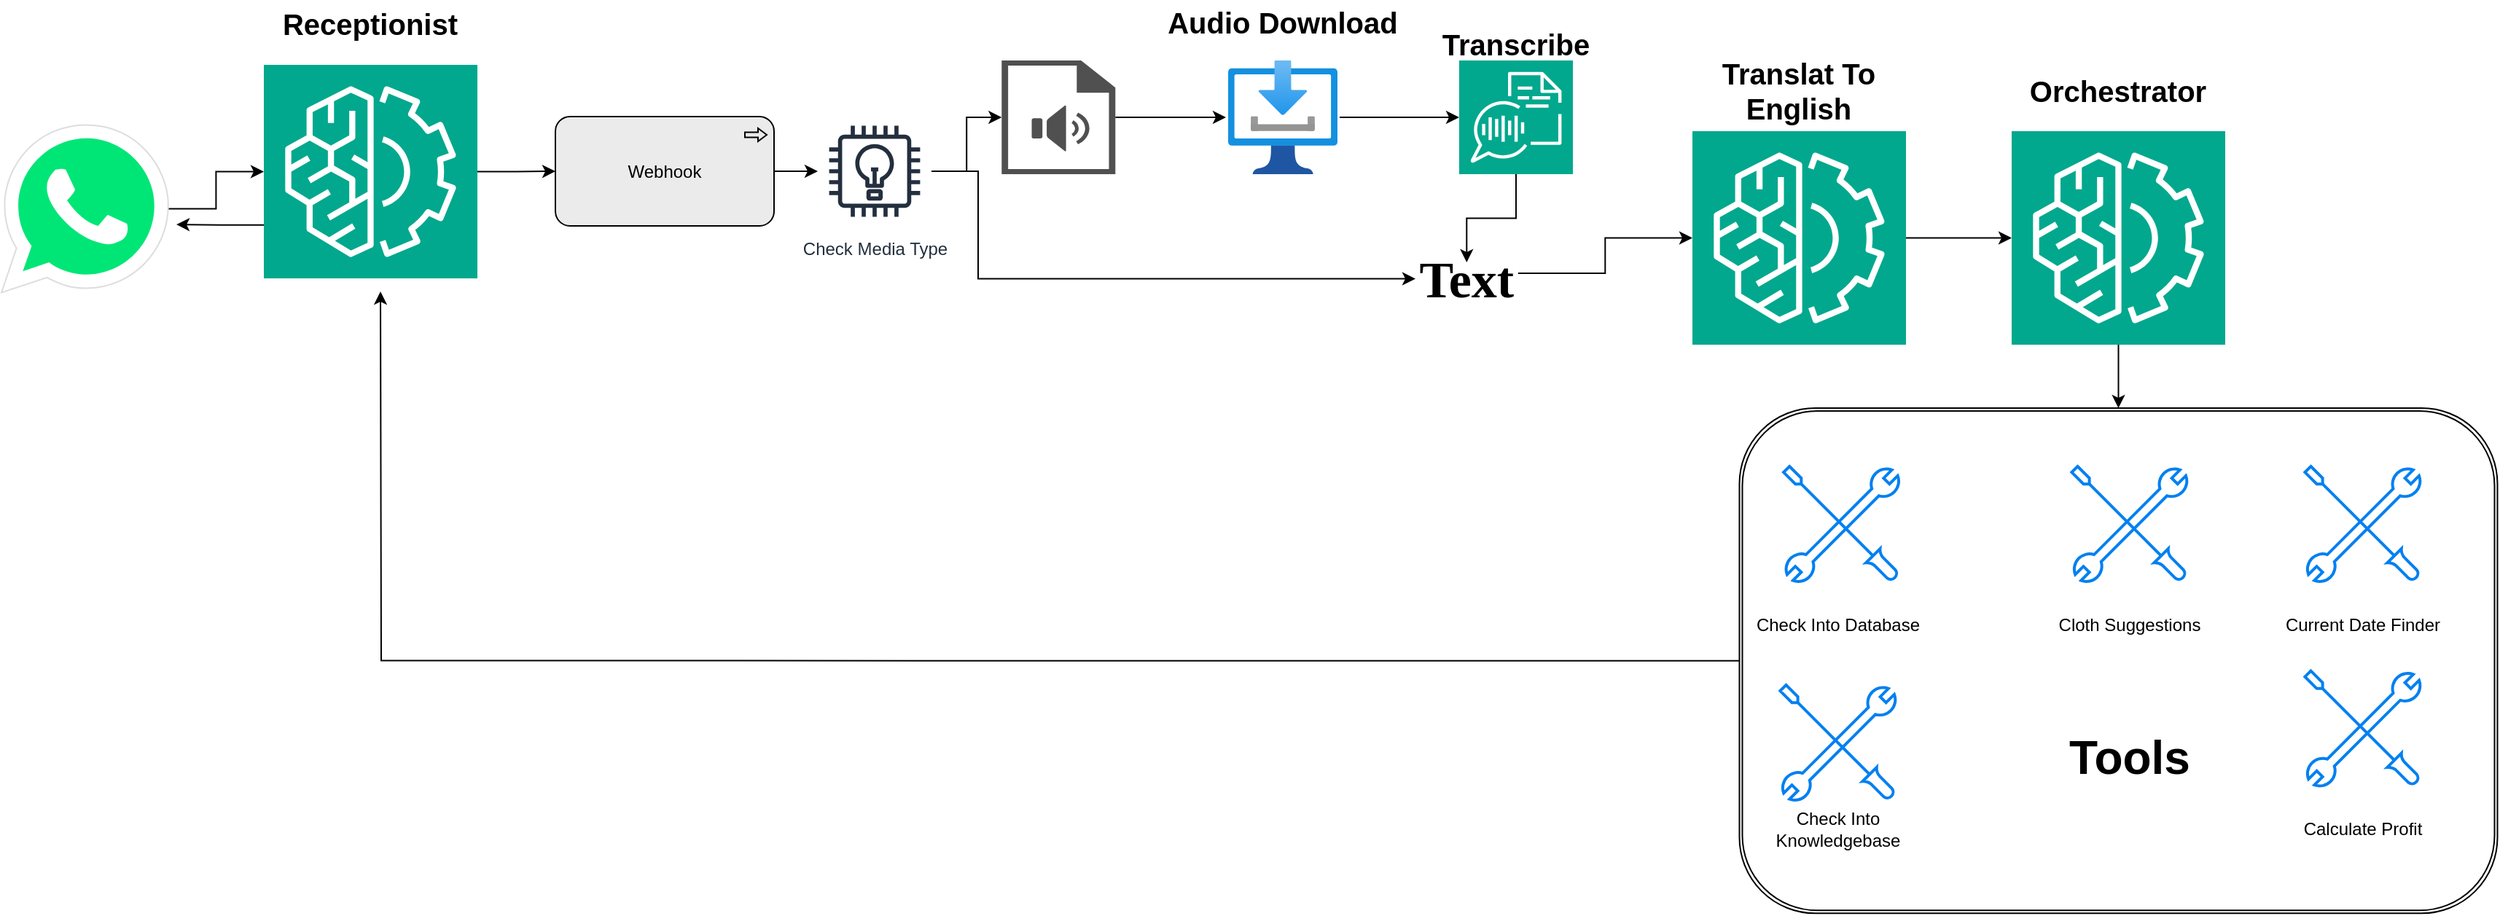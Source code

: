 <mxfile version="27.0.5">
  <diagram name="Page-1" id="xwmak-5hA3XtwqWL4nyW">
    <mxGraphModel dx="2745" dy="1138" grid="1" gridSize="10" guides="1" tooltips="1" connect="1" arrows="1" fold="1" page="1" pageScale="1" pageWidth="850" pageHeight="1100" math="0" shadow="0">
      <root>
        <mxCell id="0" />
        <mxCell id="1" parent="0" />
        <mxCell id="NSt6wr-jq1v2aIfcaAT3-144" value="" style="edgeStyle=orthogonalEdgeStyle;rounded=0;orthogonalLoop=1;jettySize=auto;html=1;" edge="1" parent="1" source="NSt6wr-jq1v2aIfcaAT3-1" target="NSt6wr-jq1v2aIfcaAT3-136">
          <mxGeometry relative="1" as="geometry" />
        </mxCell>
        <mxCell id="NSt6wr-jq1v2aIfcaAT3-1" value="" style="dashed=0;outlineConnect=0;html=1;align=center;labelPosition=center;verticalLabelPosition=bottom;verticalAlign=top;shape=mxgraph.weblogos.whatsapp;fillColor=#00E676;strokeColor=#dddddd" vertex="1" parent="1">
          <mxGeometry x="-250" y="175.74" width="114.4" height="115.02" as="geometry" />
        </mxCell>
        <mxCell id="NSt6wr-jq1v2aIfcaAT3-94" style="edgeStyle=orthogonalEdgeStyle;rounded=0;orthogonalLoop=1;jettySize=auto;html=1;exitX=1;exitY=0.5;exitDx=0;exitDy=0;exitPerimeter=0;" edge="1" parent="1" source="NSt6wr-jq1v2aIfcaAT3-5" target="NSt6wr-jq1v2aIfcaAT3-6">
          <mxGeometry relative="1" as="geometry" />
        </mxCell>
        <mxCell id="NSt6wr-jq1v2aIfcaAT3-5" value="Webhook" style="html=1;outlineConnect=0;whiteSpace=wrap;fillColor=#EBEBEB;shape=mxgraph.archimate3.application;appType=proc;archiType=rounded;" vertex="1" parent="1">
          <mxGeometry x="130" y="170" width="150" height="75" as="geometry" />
        </mxCell>
        <mxCell id="NSt6wr-jq1v2aIfcaAT3-9" value="" style="edgeStyle=orthogonalEdgeStyle;rounded=0;orthogonalLoop=1;jettySize=auto;html=1;" edge="1" parent="1" source="NSt6wr-jq1v2aIfcaAT3-6" target="NSt6wr-jq1v2aIfcaAT3-8">
          <mxGeometry relative="1" as="geometry" />
        </mxCell>
        <mxCell id="NSt6wr-jq1v2aIfcaAT3-15" style="edgeStyle=orthogonalEdgeStyle;rounded=0;orthogonalLoop=1;jettySize=auto;html=1;entryX=0;entryY=0.75;entryDx=0;entryDy=0;" edge="1" parent="1" source="NSt6wr-jq1v2aIfcaAT3-6" target="NSt6wr-jq1v2aIfcaAT3-10">
          <mxGeometry relative="1" as="geometry">
            <Array as="points">
              <mxPoint x="420" y="207" />
              <mxPoint x="420" y="281" />
            </Array>
          </mxGeometry>
        </mxCell>
        <mxCell id="NSt6wr-jq1v2aIfcaAT3-6" value="Check Media Type" style="sketch=0;outlineConnect=0;fontColor=#232F3E;gradientColor=none;strokeColor=#232F3E;fillColor=#ffffff;dashed=0;verticalLabelPosition=bottom;verticalAlign=top;align=center;html=1;fontSize=12;fontStyle=0;aspect=fixed;shape=mxgraph.aws4.resourceIcon;resIcon=mxgraph.aws4.lightbulb;" vertex="1" parent="1">
          <mxGeometry x="310" y="168.5" width="78" height="78" as="geometry" />
        </mxCell>
        <mxCell id="NSt6wr-jq1v2aIfcaAT3-18" value="" style="edgeStyle=orthogonalEdgeStyle;rounded=0;orthogonalLoop=1;jettySize=auto;html=1;" edge="1" parent="1" source="NSt6wr-jq1v2aIfcaAT3-8" target="NSt6wr-jq1v2aIfcaAT3-17">
          <mxGeometry relative="1" as="geometry" />
        </mxCell>
        <mxCell id="NSt6wr-jq1v2aIfcaAT3-8" value="" style="sketch=0;pointerEvents=1;shadow=0;dashed=0;html=1;strokeColor=none;fillColor=#505050;labelPosition=center;verticalLabelPosition=bottom;verticalAlign=top;outlineConnect=0;align=center;shape=mxgraph.office.concepts.sound_file;" vertex="1" parent="1">
          <mxGeometry x="436.15" y="131.5" width="78" height="78" as="geometry" />
        </mxCell>
        <mxCell id="NSt6wr-jq1v2aIfcaAT3-127" value="" style="edgeStyle=orthogonalEdgeStyle;rounded=0;orthogonalLoop=1;jettySize=auto;html=1;" edge="1" parent="1" source="NSt6wr-jq1v2aIfcaAT3-10" target="NSt6wr-jq1v2aIfcaAT3-124">
          <mxGeometry relative="1" as="geometry" />
        </mxCell>
        <mxCell id="NSt6wr-jq1v2aIfcaAT3-10" value="Text" style="shape=rect;strokeColor=none;fillColor=default;gradientColor=none;shadow=0;sketch=0;hachureGap=4;pointerEvents=0;fontFamily=Times New Roman;fontSize=35;fontStyle=1" vertex="1" parent="1">
          <mxGeometry x="720" y="270" width="70.29" height="15" as="geometry" />
        </mxCell>
        <mxCell id="NSt6wr-jq1v2aIfcaAT3-23" value="" style="edgeStyle=orthogonalEdgeStyle;rounded=0;orthogonalLoop=1;jettySize=auto;html=1;" edge="1" parent="1" source="NSt6wr-jq1v2aIfcaAT3-17" target="NSt6wr-jq1v2aIfcaAT3-22">
          <mxGeometry relative="1" as="geometry" />
        </mxCell>
        <mxCell id="NSt6wr-jq1v2aIfcaAT3-17" value="" style="image;html=1;points=[];align=center;fontSize=12;image=img/lib/azure2/general/Download.svg;" vertex="1" parent="1">
          <mxGeometry x="590" y="131.5" width="78" height="78" as="geometry" />
        </mxCell>
        <mxCell id="NSt6wr-jq1v2aIfcaAT3-19" value="&lt;font style=&quot;font-size: 20px;&quot;&gt;&lt;b&gt;Audio Download&lt;/b&gt;&lt;/font&gt;" style="text;html=1;align=center;verticalAlign=middle;whiteSpace=wrap;rounded=0;" vertex="1" parent="1">
          <mxGeometry x="544" y="90" width="170" height="30" as="geometry" />
        </mxCell>
        <mxCell id="NSt6wr-jq1v2aIfcaAT3-106" value="" style="edgeStyle=orthogonalEdgeStyle;rounded=0;orthogonalLoop=1;jettySize=auto;html=1;" edge="1" parent="1" source="NSt6wr-jq1v2aIfcaAT3-22" target="NSt6wr-jq1v2aIfcaAT3-10">
          <mxGeometry relative="1" as="geometry" />
        </mxCell>
        <mxCell id="NSt6wr-jq1v2aIfcaAT3-22" value="" style="sketch=0;points=[[0,0,0],[0.25,0,0],[0.5,0,0],[0.75,0,0],[1,0,0],[0,1,0],[0.25,1,0],[0.5,1,0],[0.75,1,0],[1,1,0],[0,0.25,0],[0,0.5,0],[0,0.75,0],[1,0.25,0],[1,0.5,0],[1,0.75,0]];outlineConnect=0;fontColor=#232F3E;fillColor=#01A88D;strokeColor=#ffffff;dashed=0;verticalLabelPosition=bottom;verticalAlign=top;align=center;html=1;fontSize=12;fontStyle=0;aspect=fixed;shape=mxgraph.aws4.resourceIcon;resIcon=mxgraph.aws4.transcribe;" vertex="1" parent="1">
          <mxGeometry x="750" y="131.5" width="78" height="78" as="geometry" />
        </mxCell>
        <mxCell id="NSt6wr-jq1v2aIfcaAT3-24" value="Transcribe" style="text;html=1;align=center;verticalAlign=middle;whiteSpace=wrap;rounded=0;fontStyle=1;fontSize=20;" vertex="1" parent="1">
          <mxGeometry x="723.83" y="108.5" width="130.33" height="23" as="geometry" />
        </mxCell>
        <mxCell id="NSt6wr-jq1v2aIfcaAT3-47" value="" style="group" vertex="1" connectable="0" parent="1">
          <mxGeometry x="942.25" y="370" width="520" height="346.67" as="geometry" />
        </mxCell>
        <mxCell id="NSt6wr-jq1v2aIfcaAT3-142" style="edgeStyle=orthogonalEdgeStyle;rounded=0;orthogonalLoop=1;jettySize=auto;html=1;exitX=0;exitY=0.5;exitDx=0;exitDy=0;" edge="1" parent="NSt6wr-jq1v2aIfcaAT3-47" source="NSt6wr-jq1v2aIfcaAT3-28">
          <mxGeometry relative="1" as="geometry">
            <mxPoint x="-932.25" y="-80" as="targetPoint" />
          </mxGeometry>
        </mxCell>
        <mxCell id="NSt6wr-jq1v2aIfcaAT3-28" value="" style="shape=ext;double=1;rounded=1;whiteSpace=wrap;html=1;fillColor=none;" vertex="1" parent="NSt6wr-jq1v2aIfcaAT3-47">
          <mxGeometry width="520" height="346.67" as="geometry" />
        </mxCell>
        <mxCell id="NSt6wr-jq1v2aIfcaAT3-45" value="" style="group" vertex="1" connectable="0" parent="NSt6wr-jq1v2aIfcaAT3-47">
          <mxGeometry x="10" y="40" width="475.6" height="277.8" as="geometry" />
        </mxCell>
        <mxCell id="NSt6wr-jq1v2aIfcaAT3-27" value="Check Into Database" style="text;html=1;align=center;verticalAlign=middle;whiteSpace=wrap;rounded=0;" vertex="1" parent="NSt6wr-jq1v2aIfcaAT3-45">
          <mxGeometry y="79.7" width="115.6" height="57.8" as="geometry" />
        </mxCell>
        <mxCell id="NSt6wr-jq1v2aIfcaAT3-30" value="Check Into Knowledgebase" style="text;html=1;align=center;verticalAlign=middle;whiteSpace=wrap;rounded=0;" vertex="1" parent="NSt6wr-jq1v2aIfcaAT3-45">
          <mxGeometry y="220" width="115.6" height="57.8" as="geometry" />
        </mxCell>
        <mxCell id="NSt6wr-jq1v2aIfcaAT3-35" value="" style="group" vertex="1" connectable="0" parent="NSt6wr-jq1v2aIfcaAT3-45">
          <mxGeometry x="360" y="140.3" width="115.6" height="137.5" as="geometry" />
        </mxCell>
        <mxCell id="NSt6wr-jq1v2aIfcaAT3-36" value="" style="html=1;verticalLabelPosition=bottom;align=center;labelBackgroundColor=#ffffff;verticalAlign=top;strokeWidth=2;strokeColor=#0080F0;shadow=0;dashed=0;shape=mxgraph.ios7.icons.tools;pointerEvents=1" vertex="1" parent="NSt6wr-jq1v2aIfcaAT3-35">
          <mxGeometry x="17.95" width="79.7" height="79.7" as="geometry" />
        </mxCell>
        <mxCell id="NSt6wr-jq1v2aIfcaAT3-37" value="Calculate Profit" style="text;html=1;align=center;verticalAlign=middle;whiteSpace=wrap;rounded=0;" vertex="1" parent="NSt6wr-jq1v2aIfcaAT3-35">
          <mxGeometry y="79.7" width="115.6" height="57.8" as="geometry" />
        </mxCell>
        <mxCell id="NSt6wr-jq1v2aIfcaAT3-38" value="" style="group" vertex="1" connectable="0" parent="NSt6wr-jq1v2aIfcaAT3-45">
          <mxGeometry x="360" width="115.6" height="137.5" as="geometry" />
        </mxCell>
        <mxCell id="NSt6wr-jq1v2aIfcaAT3-39" value="" style="html=1;verticalLabelPosition=bottom;align=center;labelBackgroundColor=#ffffff;verticalAlign=top;strokeWidth=2;strokeColor=#0080F0;shadow=0;dashed=0;shape=mxgraph.ios7.icons.tools;pointerEvents=1" vertex="1" parent="NSt6wr-jq1v2aIfcaAT3-38">
          <mxGeometry x="17.95" width="79.7" height="79.7" as="geometry" />
        </mxCell>
        <mxCell id="NSt6wr-jq1v2aIfcaAT3-40" value="Current Date Finder" style="text;html=1;align=center;verticalAlign=middle;whiteSpace=wrap;rounded=0;" vertex="1" parent="NSt6wr-jq1v2aIfcaAT3-38">
          <mxGeometry y="79.7" width="115.6" height="57.8" as="geometry" />
        </mxCell>
        <mxCell id="NSt6wr-jq1v2aIfcaAT3-44" value="" style="group" vertex="1" connectable="0" parent="NSt6wr-jq1v2aIfcaAT3-45">
          <mxGeometry x="17.95" width="297.65" height="229.7" as="geometry" />
        </mxCell>
        <mxCell id="NSt6wr-jq1v2aIfcaAT3-26" value="" style="html=1;verticalLabelPosition=bottom;align=center;labelBackgroundColor=#ffffff;verticalAlign=top;strokeWidth=2;strokeColor=#0080F0;shadow=0;dashed=0;shape=mxgraph.ios7.icons.tools;pointerEvents=1" vertex="1" parent="NSt6wr-jq1v2aIfcaAT3-44">
          <mxGeometry x="2.35" width="79.7" height="79.7" as="geometry" />
        </mxCell>
        <mxCell id="NSt6wr-jq1v2aIfcaAT3-29" value="" style="html=1;verticalLabelPosition=bottom;align=center;labelBackgroundColor=#ffffff;verticalAlign=top;strokeWidth=2;strokeColor=#0080F0;shadow=0;dashed=0;shape=mxgraph.ios7.icons.tools;pointerEvents=1" vertex="1" parent="NSt6wr-jq1v2aIfcaAT3-44">
          <mxGeometry y="150" width="79.7" height="79.7" as="geometry" />
        </mxCell>
        <mxCell id="NSt6wr-jq1v2aIfcaAT3-34" value="" style="group" vertex="1" connectable="0" parent="NSt6wr-jq1v2aIfcaAT3-44">
          <mxGeometry x="182.05" width="115.6" height="137.5" as="geometry" />
        </mxCell>
        <mxCell id="NSt6wr-jq1v2aIfcaAT3-31" value="" style="html=1;verticalLabelPosition=bottom;align=center;labelBackgroundColor=#ffffff;verticalAlign=top;strokeWidth=2;strokeColor=#0080F0;shadow=0;dashed=0;shape=mxgraph.ios7.icons.tools;pointerEvents=1" vertex="1" parent="NSt6wr-jq1v2aIfcaAT3-34">
          <mxGeometry x="17.95" width="79.7" height="79.7" as="geometry" />
        </mxCell>
        <mxCell id="NSt6wr-jq1v2aIfcaAT3-33" value="Cloth Suggestions" style="text;html=1;align=center;verticalAlign=middle;whiteSpace=wrap;rounded=0;" vertex="1" parent="NSt6wr-jq1v2aIfcaAT3-34">
          <mxGeometry y="79.7" width="115.6" height="57.8" as="geometry" />
        </mxCell>
        <mxCell id="NSt6wr-jq1v2aIfcaAT3-41" value="&lt;b&gt;&lt;font style=&quot;font-size: 32px;&quot;&gt;Tools&lt;/font&gt;&lt;/b&gt;" style="text;html=1;align=center;verticalAlign=middle;whiteSpace=wrap;rounded=0;" vertex="1" parent="NSt6wr-jq1v2aIfcaAT3-44">
          <mxGeometry x="188.75" y="174" width="102.2" height="51.1" as="geometry" />
        </mxCell>
        <mxCell id="NSt6wr-jq1v2aIfcaAT3-118" value="" style="group" vertex="1" connectable="0" parent="1">
          <mxGeometry x="1129" y="140" width="146.5" height="186.5" as="geometry" />
        </mxCell>
        <mxCell id="NSt6wr-jq1v2aIfcaAT3-92" value="" style="sketch=0;points=[[0,0,0],[0.25,0,0],[0.5,0,0],[0.75,0,0],[1,0,0],[0,1,0],[0.25,1,0],[0.5,1,0],[0.75,1,0],[1,1,0],[0,0.25,0],[0,0.5,0],[0,0.75,0],[1,0.25,0],[1,0.5,0],[1,0.75,0]];outlineConnect=0;fontColor=#232F3E;fillColor=#01A88D;strokeColor=#ffffff;dashed=0;verticalLabelPosition=bottom;verticalAlign=top;align=center;html=1;fontSize=12;fontStyle=0;aspect=fixed;shape=mxgraph.aws4.resourceIcon;resIcon=mxgraph.aws4.machine_learning;" vertex="1" parent="NSt6wr-jq1v2aIfcaAT3-118">
          <mxGeometry y="40" width="146.5" height="146.5" as="geometry" />
        </mxCell>
        <mxCell id="NSt6wr-jq1v2aIfcaAT3-103" value="&lt;font style=&quot;font-size: 20px;&quot;&gt;Orchestrator&lt;/font&gt;" style="text;html=1;align=center;verticalAlign=middle;whiteSpace=wrap;rounded=0;fontStyle=1" vertex="1" parent="NSt6wr-jq1v2aIfcaAT3-118">
          <mxGeometry x="8.08" width="130.33" height="23" as="geometry" />
        </mxCell>
        <mxCell id="NSt6wr-jq1v2aIfcaAT3-123" value="" style="group" vertex="1" connectable="0" parent="1">
          <mxGeometry x="910" y="140" width="146.5" height="186.5" as="geometry" />
        </mxCell>
        <mxCell id="NSt6wr-jq1v2aIfcaAT3-124" value="" style="sketch=0;points=[[0,0,0],[0.25,0,0],[0.5,0,0],[0.75,0,0],[1,0,0],[0,1,0],[0.25,1,0],[0.5,1,0],[0.75,1,0],[1,1,0],[0,0.25,0],[0,0.5,0],[0,0.75,0],[1,0.25,0],[1,0.5,0],[1,0.75,0]];outlineConnect=0;fontColor=#232F3E;fillColor=#01A88D;strokeColor=#ffffff;dashed=0;verticalLabelPosition=bottom;verticalAlign=top;align=center;html=1;fontSize=12;fontStyle=0;aspect=fixed;shape=mxgraph.aws4.resourceIcon;resIcon=mxgraph.aws4.machine_learning;" vertex="1" parent="NSt6wr-jq1v2aIfcaAT3-123">
          <mxGeometry y="40" width="146.5" height="146.5" as="geometry" />
        </mxCell>
        <mxCell id="NSt6wr-jq1v2aIfcaAT3-125" value="&lt;font style=&quot;font-size: 20px;&quot;&gt;Translat To English&lt;/font&gt;" style="text;html=1;align=center;verticalAlign=middle;whiteSpace=wrap;rounded=0;fontStyle=1" vertex="1" parent="NSt6wr-jq1v2aIfcaAT3-123">
          <mxGeometry x="8.08" width="130.33" height="23" as="geometry" />
        </mxCell>
        <mxCell id="NSt6wr-jq1v2aIfcaAT3-132" value="" style="edgeStyle=orthogonalEdgeStyle;rounded=0;orthogonalLoop=1;jettySize=auto;html=1;" edge="1" parent="1" source="NSt6wr-jq1v2aIfcaAT3-124" target="NSt6wr-jq1v2aIfcaAT3-92">
          <mxGeometry relative="1" as="geometry" />
        </mxCell>
        <mxCell id="NSt6wr-jq1v2aIfcaAT3-134" style="edgeStyle=orthogonalEdgeStyle;rounded=0;orthogonalLoop=1;jettySize=auto;html=1;exitX=0.5;exitY=1;exitDx=0;exitDy=0;exitPerimeter=0;entryX=0.5;entryY=0;entryDx=0;entryDy=0;" edge="1" parent="1" source="NSt6wr-jq1v2aIfcaAT3-92" target="NSt6wr-jq1v2aIfcaAT3-28">
          <mxGeometry relative="1" as="geometry" />
        </mxCell>
        <mxCell id="NSt6wr-jq1v2aIfcaAT3-135" value="" style="group" vertex="1" connectable="0" parent="1">
          <mxGeometry x="-70" y="94.5" width="146.5" height="186.5" as="geometry" />
        </mxCell>
        <mxCell id="NSt6wr-jq1v2aIfcaAT3-143" style="edgeStyle=orthogonalEdgeStyle;rounded=0;orthogonalLoop=1;jettySize=auto;html=1;exitX=0;exitY=0.75;exitDx=0;exitDy=0;exitPerimeter=0;" edge="1" parent="NSt6wr-jq1v2aIfcaAT3-135" source="NSt6wr-jq1v2aIfcaAT3-136">
          <mxGeometry relative="1" as="geometry">
            <mxPoint x="-60" y="149.5" as="targetPoint" />
          </mxGeometry>
        </mxCell>
        <mxCell id="NSt6wr-jq1v2aIfcaAT3-136" value="" style="sketch=0;points=[[0,0,0],[0.25,0,0],[0.5,0,0],[0.75,0,0],[1,0,0],[0,1,0],[0.25,1,0],[0.5,1,0],[0.75,1,0],[1,1,0],[0,0.25,0],[0,0.5,0],[0,0.75,0],[1,0.25,0],[1,0.5,0],[1,0.75,0]];outlineConnect=0;fontColor=#232F3E;fillColor=#01A88D;strokeColor=#ffffff;dashed=0;verticalLabelPosition=bottom;verticalAlign=top;align=center;html=1;fontSize=12;fontStyle=0;aspect=fixed;shape=mxgraph.aws4.resourceIcon;resIcon=mxgraph.aws4.machine_learning;" vertex="1" parent="NSt6wr-jq1v2aIfcaAT3-135">
          <mxGeometry y="40" width="146.5" height="146.5" as="geometry" />
        </mxCell>
        <mxCell id="NSt6wr-jq1v2aIfcaAT3-137" value="&lt;font style=&quot;font-size: 20px;&quot;&gt;Receptionist&lt;/font&gt;" style="text;html=1;align=center;verticalAlign=middle;whiteSpace=wrap;rounded=0;fontStyle=1" vertex="1" parent="NSt6wr-jq1v2aIfcaAT3-135">
          <mxGeometry x="8.08" width="130.33" height="23" as="geometry" />
        </mxCell>
        <mxCell id="NSt6wr-jq1v2aIfcaAT3-140" value="" style="edgeStyle=orthogonalEdgeStyle;rounded=0;orthogonalLoop=1;jettySize=auto;html=1;" edge="1" parent="1" source="NSt6wr-jq1v2aIfcaAT3-136" target="NSt6wr-jq1v2aIfcaAT3-5">
          <mxGeometry relative="1" as="geometry" />
        </mxCell>
      </root>
    </mxGraphModel>
  </diagram>
</mxfile>
